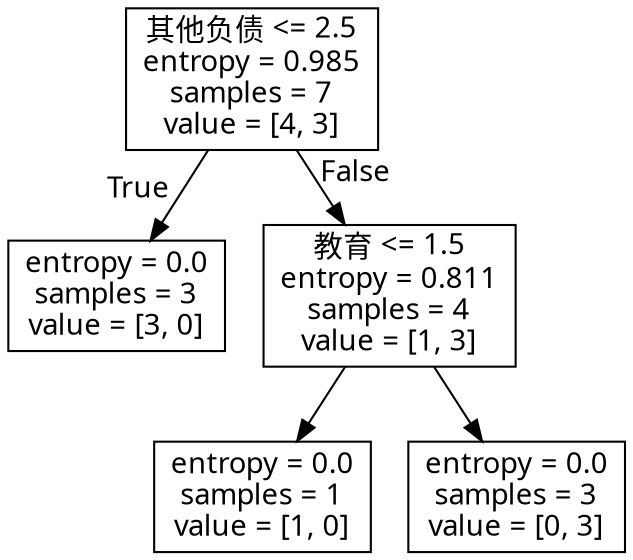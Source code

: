 digraph Tree {
node [shape=box] ;
edge [fontname="SimHei"]
node [fontname="SimHei"]
0 [label="其他负债 <= 2.5\nentropy = 0.985\nsamples = 7\nvalue = [4, 3]"] ;
1 [label="entropy = 0.0\nsamples = 3\nvalue = [3, 0]"] ;
0 -> 1 [labeldistance=2.5, labelangle=45, headlabel="True"] ;
2 [label="教育 <= 1.5\nentropy = 0.811\nsamples = 4\nvalue = [1, 3]"] ;
0 -> 2 [labeldistance=2.5, labelangle=-45, headlabel="False"] ;
3 [label="entropy = 0.0\nsamples = 1\nvalue = [1, 0]"] ;
2 -> 3 ;
4 [label="entropy = 0.0\nsamples = 3\nvalue = [0, 3]"] ;
2 -> 4 ;
}